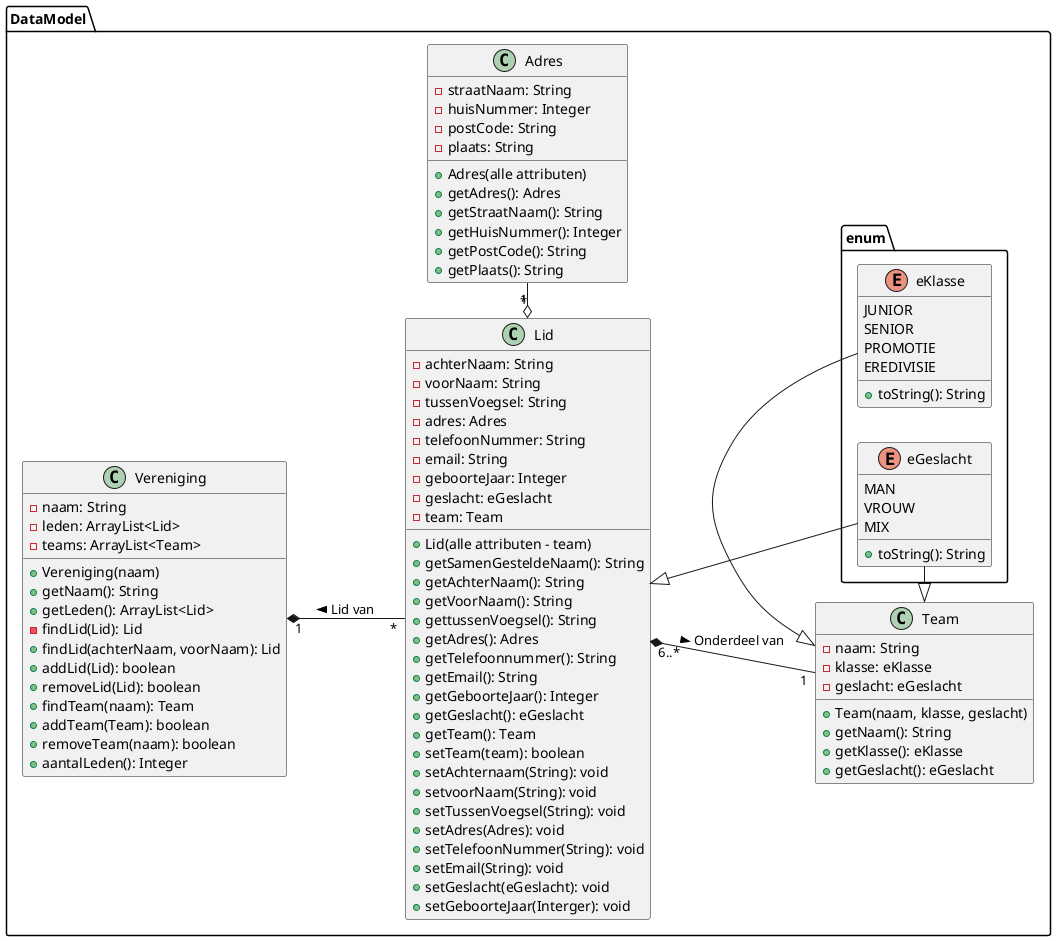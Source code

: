 @startuml
'https://plantuml.com/class-diagram
'!theme materia
left to right direction
package DataModel {
class Vereniging {
    -naam: String
    -leden: ArrayList<Lid>
    -teams: ArrayList<Team>
    +Vereniging(naam)
    +getNaam(): String
    +getLeden(): ArrayList<Lid>
    -findLid(Lid): Lid
    +findLid(achterNaam, voorNaam): Lid
    +addLid(Lid): boolean
    +removeLid(Lid): boolean
    +findTeam(naam): Team
    +addTeam(Team): boolean
    +removeTeam(naam): boolean
    +aantalLeden(): Integer
}

class Lid {
    -achterNaam: String
    -voorNaam: String
    -tussenVoegsel: String
    -adres: Adres
    -telefoonNummer: String
    -email: String
    -geboorteJaar: Integer
    -geslacht: eGeslacht
    -team: Team
    +Lid(alle attributen - team)
    +getSamenGesteldeNaam(): String
    +getAchterNaam(): String
    +getVoorNaam(): String
    +gettussenVoegsel(): String
    +getAdres(): Adres
    +getTelefoonnummer(): String
    +getEmail(): String
    +getGeboorteJaar(): Integer
    +getGeslacht(): eGeslacht
    +getTeam(): Team
    +setTeam(team): boolean
    +setAchternaam(String): void
    +setvoorNaam(String): void
    +setTussenVoegsel(String): void
    +setAdres(Adres): void
    +setTelefoonNummer(String): void
    +setEmail(String): void
    +setGeslacht(eGeslacht): void
    +setGeboorteJaar(Interger): void
}

class Team {
    -naam: String
    -klasse: eKlasse
    -geslacht: eGeslacht
    +Team(naam, klasse, geslacht)
    +getNaam(): String
    +getKlasse(): eKlasse
    +getGeslacht(): eGeslacht

}

class Adres {
    -straatNaam: String
    -huisNummer: Integer
    -postCode: String
    -plaats: String
    +Adres(alle attributen)
    +getAdres(): Adres
    +getStraatNaam(): String
    +getHuisNummer(): Integer
    +getPostCode(): String
    +getPlaats(): String
}

package enum {
enum eGeslacht {
    MAN
    VROUW
    MIX
    +toString(): String
}


enum eKlasse {
      JUNIOR
      SENIOR
      PROMOTIE
      EREDIVISIE
      +toString(): String
}

}
}

Team <|- eKlasse
Team <|- eGeslacht
Lid <|- eGeslacht
Lid "6..*" *-- "1" Team : > Onderdeel van
Vereniging "1" *-- "*" Lid : < Lid van
Lid "*" o- "1" Adres

@enduml